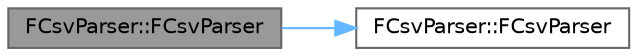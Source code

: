 digraph "FCsvParser::FCsvParser"
{
 // INTERACTIVE_SVG=YES
 // LATEX_PDF_SIZE
  bgcolor="transparent";
  edge [fontname=Helvetica,fontsize=10,labelfontname=Helvetica,labelfontsize=10];
  node [fontname=Helvetica,fontsize=10,shape=box,height=0.2,width=0.4];
  rankdir="LR";
  Node1 [id="Node000001",label="FCsvParser::FCsvParser",height=0.2,width=0.4,color="gray40", fillcolor="grey60", style="filled", fontcolor="black",tooltip=" "];
  Node1 -> Node2 [id="edge1_Node000001_Node000002",color="steelblue1",style="solid",tooltip=" "];
  Node2 [id="Node000002",label="FCsvParser::FCsvParser",height=0.2,width=0.4,color="grey40", fillcolor="white", style="filled",URL="$d4/da3/structFCsvParser.html#aaba9fc52e451f0b4c1c6efdb02d547fa",tooltip="Construct with a string."];
}
